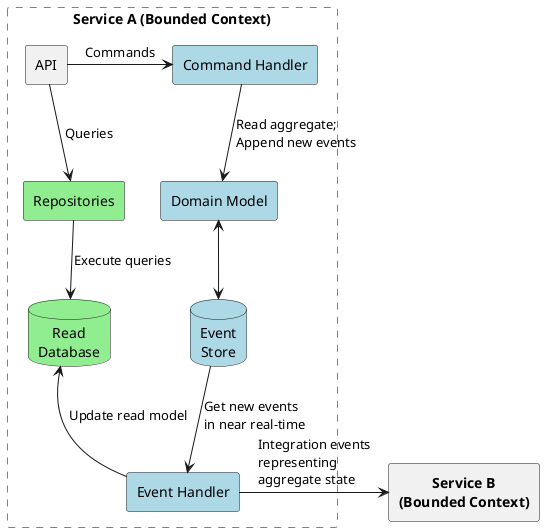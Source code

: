 @startuml

scale max 1024 width
scale max 800 height

skinparam defaultTextAlignment center
skinparam componentStyle rectangle
skinparam packageStyle rectangle

skinparam package {
  BorderColor Grey
}

package "Service A (Bounded Context)" #line.dashed {
  component API
  component "Command Handler" as CommandHandler #lightblue
  component "Domain Model" as DomainModel #lightblue
  component "Event Handler" as EventHandler #lightblue
  database "Event\nStore" as EventStore #lightblue
  component Repositories #lightgreen
  database "Read\nDatabase" as ReadDB #lightgreen
}

component "**Service B**\n**(Bounded Context)**" as sB

API -> CommandHandler: Commands
API --> Repositories: Queries
CommandHandler --> DomainModel: Read aggregate;\lAppend new events
EventStore <-up-> DomainModel
EventStore --> EventHandler: Get new events\lin near real-time
EventHandler -up-> ReadDB: Update read model
Repositories --> ReadDB: Execute queries
EventHandler -right-> sB: Integration events\lrepresenting\laggregate state

@enduml
